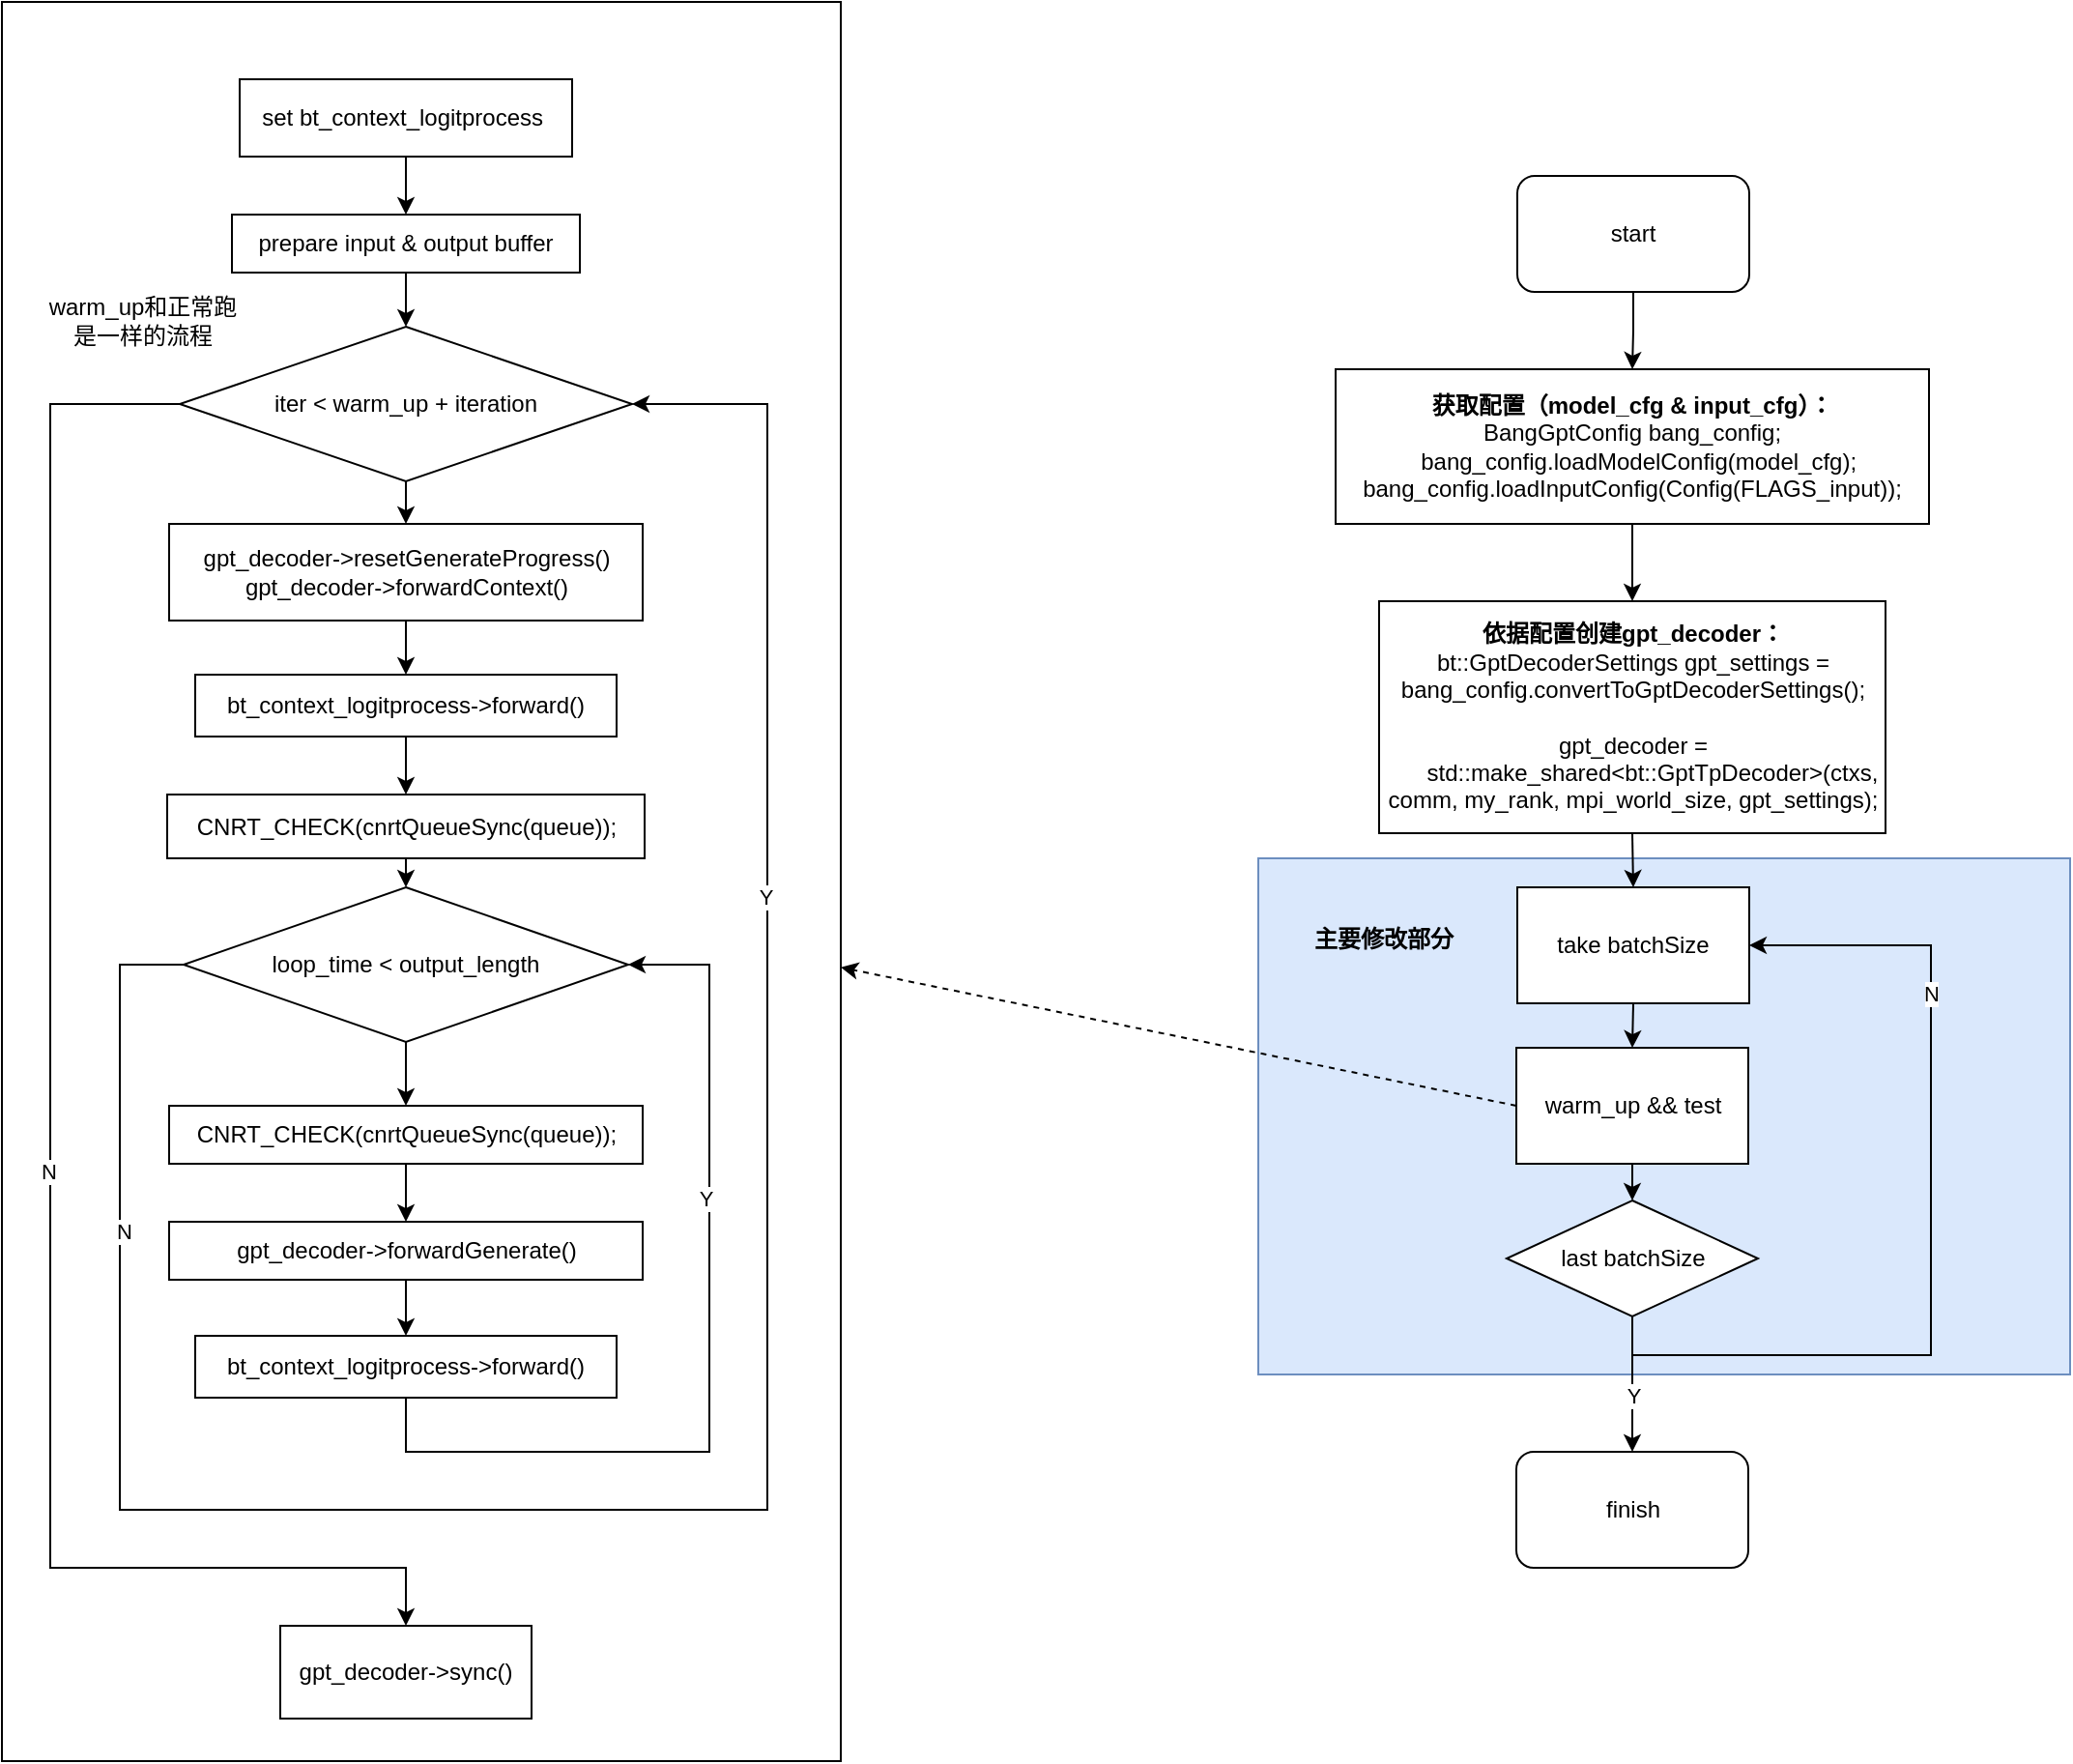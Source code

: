 <mxfile version="22.1.18" type="github">
  <diagram name="Page-1" id="ngBLYeSocTq8M1xLsUNh">
    <mxGraphModel dx="2204" dy="-4729" grid="1" gridSize="10" guides="1" tooltips="1" connect="1" arrows="1" fold="1" page="1" pageScale="1" pageWidth="850" pageHeight="1100" math="0" shadow="0">
      <root>
        <mxCell id="0" />
        <mxCell id="1" parent="0" />
        <mxCell id="sZN7Xor8rHKxraQ_Swqm-137" value="" style="rounded=0;whiteSpace=wrap;html=1;fillColor=#dae8fc;strokeColor=#6c8ebf;" vertex="1" parent="1">
          <mxGeometry x="450" y="6093" width="420" height="267" as="geometry" />
        </mxCell>
        <mxCell id="sZN7Xor8rHKxraQ_Swqm-91" value="" style="rounded=0;whiteSpace=wrap;html=1;" vertex="1" parent="1">
          <mxGeometry x="-200" y="5650" width="434" height="910" as="geometry" />
        </mxCell>
        <mxCell id="sZN7Xor8rHKxraQ_Swqm-92" style="edgeStyle=orthogonalEdgeStyle;rounded=0;orthogonalLoop=1;jettySize=auto;html=1;exitX=0.5;exitY=1;exitDx=0;exitDy=0;entryX=0.5;entryY=0;entryDx=0;entryDy=0;" edge="1" parent="1" source="sZN7Xor8rHKxraQ_Swqm-95" target="sZN7Xor8rHKxraQ_Swqm-97">
          <mxGeometry relative="1" as="geometry">
            <mxPoint x="9" y="5938" as="targetPoint" />
          </mxGeometry>
        </mxCell>
        <mxCell id="sZN7Xor8rHKxraQ_Swqm-93" style="edgeStyle=orthogonalEdgeStyle;rounded=0;orthogonalLoop=1;jettySize=auto;html=1;exitX=0;exitY=0.5;exitDx=0;exitDy=0;entryX=0.5;entryY=0;entryDx=0;entryDy=0;" edge="1" parent="1" source="sZN7Xor8rHKxraQ_Swqm-95" target="sZN7Xor8rHKxraQ_Swqm-100">
          <mxGeometry relative="1" as="geometry">
            <Array as="points">
              <mxPoint x="-175" y="5858" />
              <mxPoint x="-175" y="6460" />
              <mxPoint x="9" y="6460" />
            </Array>
          </mxGeometry>
        </mxCell>
        <mxCell id="sZN7Xor8rHKxraQ_Swqm-94" value="N" style="edgeLabel;html=1;align=center;verticalAlign=middle;resizable=0;points=[];" vertex="1" connectable="0" parent="sZN7Xor8rHKxraQ_Swqm-93">
          <mxGeometry x="0.051" y="-1" relative="1" as="geometry">
            <mxPoint as="offset" />
          </mxGeometry>
        </mxCell>
        <mxCell id="sZN7Xor8rHKxraQ_Swqm-95" value="iter &amp;lt; warm_up + iteration" style="rhombus;whiteSpace=wrap;html=1;" vertex="1" parent="1">
          <mxGeometry x="-108" y="5818" width="234" height="80" as="geometry" />
        </mxCell>
        <mxCell id="sZN7Xor8rHKxraQ_Swqm-96" style="edgeStyle=orthogonalEdgeStyle;rounded=0;orthogonalLoop=1;jettySize=auto;html=1;exitX=0.5;exitY=1;exitDx=0;exitDy=0;entryX=0.5;entryY=0;entryDx=0;entryDy=0;" edge="1" parent="1" source="sZN7Xor8rHKxraQ_Swqm-97" target="sZN7Xor8rHKxraQ_Swqm-129">
          <mxGeometry relative="1" as="geometry" />
        </mxCell>
        <mxCell id="sZN7Xor8rHKxraQ_Swqm-97" value="gpt_decoder-&amp;gt;resetGenerateProgress()&lt;br&gt;gpt_decoder-&amp;gt;forwardContext()" style="rounded=0;whiteSpace=wrap;html=1;" vertex="1" parent="1">
          <mxGeometry x="-113.5" y="5920" width="245" height="50" as="geometry" />
        </mxCell>
        <mxCell id="sZN7Xor8rHKxraQ_Swqm-98" style="edgeStyle=orthogonalEdgeStyle;rounded=0;orthogonalLoop=1;jettySize=auto;html=1;exitX=0.5;exitY=1;exitDx=0;exitDy=0;entryX=0.5;entryY=0;entryDx=0;entryDy=0;" edge="1" parent="1" source="sZN7Xor8rHKxraQ_Swqm-99" target="sZN7Xor8rHKxraQ_Swqm-108">
          <mxGeometry relative="1" as="geometry" />
        </mxCell>
        <mxCell id="sZN7Xor8rHKxraQ_Swqm-99" value="CNRT_CHECK(cnrtQueueSync(queue));" style="rounded=0;whiteSpace=wrap;html=1;" vertex="1" parent="1">
          <mxGeometry x="-114.5" y="6060" width="247" height="33" as="geometry" />
        </mxCell>
        <mxCell id="sZN7Xor8rHKxraQ_Swqm-100" value="gpt_decoder-&amp;gt;sync()" style="rounded=0;whiteSpace=wrap;html=1;" vertex="1" parent="1">
          <mxGeometry x="-56" y="6490" width="130" height="48" as="geometry" />
        </mxCell>
        <mxCell id="sZN7Xor8rHKxraQ_Swqm-101" style="edgeStyle=orthogonalEdgeStyle;rounded=0;orthogonalLoop=1;jettySize=auto;html=1;exitX=0.5;exitY=1;exitDx=0;exitDy=0;entryX=1;entryY=0.5;entryDx=0;entryDy=0;" edge="1" parent="1" source="sZN7Xor8rHKxraQ_Swqm-103" target="sZN7Xor8rHKxraQ_Swqm-108">
          <mxGeometry relative="1" as="geometry">
            <Array as="points">
              <mxPoint x="9" y="6400" />
              <mxPoint x="166" y="6400" />
              <mxPoint x="166" y="6148" />
            </Array>
          </mxGeometry>
        </mxCell>
        <mxCell id="sZN7Xor8rHKxraQ_Swqm-102" value="Y" style="edgeLabel;html=1;align=center;verticalAlign=middle;resizable=0;points=[];" vertex="1" connectable="0" parent="sZN7Xor8rHKxraQ_Swqm-101">
          <mxGeometry x="0.319" y="2" relative="1" as="geometry">
            <mxPoint as="offset" />
          </mxGeometry>
        </mxCell>
        <mxCell id="sZN7Xor8rHKxraQ_Swqm-103" value="bt_context_logitprocess-&amp;gt;forward()" style="rounded=0;whiteSpace=wrap;html=1;" vertex="1" parent="1">
          <mxGeometry x="-100" y="6340" width="218" height="32" as="geometry" />
        </mxCell>
        <mxCell id="sZN7Xor8rHKxraQ_Swqm-104" style="edgeStyle=orthogonalEdgeStyle;rounded=0;orthogonalLoop=1;jettySize=auto;html=1;exitX=0.5;exitY=1;exitDx=0;exitDy=0;entryX=0.5;entryY=0;entryDx=0;entryDy=0;" edge="1" parent="1" source="sZN7Xor8rHKxraQ_Swqm-108" target="sZN7Xor8rHKxraQ_Swqm-127">
          <mxGeometry relative="1" as="geometry" />
        </mxCell>
        <mxCell id="sZN7Xor8rHKxraQ_Swqm-105" style="edgeStyle=orthogonalEdgeStyle;rounded=0;orthogonalLoop=1;jettySize=auto;html=1;exitX=0;exitY=0.5;exitDx=0;exitDy=0;entryX=1;entryY=0.5;entryDx=0;entryDy=0;" edge="1" parent="1" source="sZN7Xor8rHKxraQ_Swqm-108" target="sZN7Xor8rHKxraQ_Swqm-95">
          <mxGeometry relative="1" as="geometry">
            <Array as="points">
              <mxPoint x="-139" y="6148" />
              <mxPoint x="-139" y="6430" />
              <mxPoint x="196" y="6430" />
              <mxPoint x="196" y="5858" />
            </Array>
          </mxGeometry>
        </mxCell>
        <mxCell id="sZN7Xor8rHKxraQ_Swqm-106" value="Y" style="edgeLabel;html=1;align=center;verticalAlign=middle;resizable=0;points=[];" vertex="1" connectable="0" parent="sZN7Xor8rHKxraQ_Swqm-105">
          <mxGeometry x="0.498" y="1" relative="1" as="geometry">
            <mxPoint as="offset" />
          </mxGeometry>
        </mxCell>
        <mxCell id="sZN7Xor8rHKxraQ_Swqm-107" value="N" style="edgeLabel;html=1;align=center;verticalAlign=middle;resizable=0;points=[];" vertex="1" connectable="0" parent="sZN7Xor8rHKxraQ_Swqm-105">
          <mxGeometry x="-0.736" y="2" relative="1" as="geometry">
            <mxPoint as="offset" />
          </mxGeometry>
        </mxCell>
        <mxCell id="sZN7Xor8rHKxraQ_Swqm-108" value="loop_time &amp;lt; output_length" style="rhombus;whiteSpace=wrap;html=1;" vertex="1" parent="1">
          <mxGeometry x="-106" y="6108" width="230" height="80" as="geometry" />
        </mxCell>
        <mxCell id="sZN7Xor8rHKxraQ_Swqm-109" style="edgeStyle=orthogonalEdgeStyle;rounded=0;orthogonalLoop=1;jettySize=auto;html=1;exitX=0.5;exitY=1;exitDx=0;exitDy=0;entryX=0.5;entryY=0;entryDx=0;entryDy=0;" edge="1" parent="1" source="sZN7Xor8rHKxraQ_Swqm-110" target="sZN7Xor8rHKxraQ_Swqm-103">
          <mxGeometry relative="1" as="geometry" />
        </mxCell>
        <mxCell id="sZN7Xor8rHKxraQ_Swqm-110" value="gpt_decoder-&amp;gt;forwardGenerate()" style="rounded=0;whiteSpace=wrap;html=1;" vertex="1" parent="1">
          <mxGeometry x="-113.5" y="6281" width="245" height="30" as="geometry" />
        </mxCell>
        <mxCell id="sZN7Xor8rHKxraQ_Swqm-111" style="edgeStyle=orthogonalEdgeStyle;rounded=0;orthogonalLoop=1;jettySize=auto;html=1;exitX=0.5;exitY=1;exitDx=0;exitDy=0;entryX=0.5;entryY=0;entryDx=0;entryDy=0;" edge="1" parent="1" source="sZN7Xor8rHKxraQ_Swqm-112" target="sZN7Xor8rHKxraQ_Swqm-133">
          <mxGeometry relative="1" as="geometry">
            <mxPoint x="643.5" y="6118" as="targetPoint" />
          </mxGeometry>
        </mxCell>
        <mxCell id="sZN7Xor8rHKxraQ_Swqm-112" value="&lt;div&gt;&lt;b&gt;依据配置创建gpt_decoder：&lt;/b&gt;&lt;/div&gt;&lt;div&gt;bt::GptDecoderSettings gpt_settings = bang_config.convertToGptDecoderSettings();&lt;br&gt;&lt;/div&gt;&lt;div&gt;&lt;br&gt;&lt;/div&gt;&lt;div&gt;gpt_decoder =&lt;/div&gt;&lt;div&gt;&amp;nbsp; &amp;nbsp; &amp;nbsp; std::make_shared&amp;lt;bt::GptTpDecoder&amp;gt;(ctxs, comm, my_rank, mpi_world_size, gpt_settings);&lt;/div&gt;" style="rounded=0;whiteSpace=wrap;html=1;" vertex="1" parent="1">
          <mxGeometry x="512.5" y="5960" width="262" height="120" as="geometry" />
        </mxCell>
        <mxCell id="sZN7Xor8rHKxraQ_Swqm-113" style="edgeStyle=orthogonalEdgeStyle;rounded=0;orthogonalLoop=1;jettySize=auto;html=1;exitX=0.5;exitY=1;exitDx=0;exitDy=0;entryX=0.5;entryY=0;entryDx=0;entryDy=0;" edge="1" parent="1" source="sZN7Xor8rHKxraQ_Swqm-133" target="sZN7Xor8rHKxraQ_Swqm-118">
          <mxGeometry relative="1" as="geometry">
            <mxPoint x="643.5" y="6198" as="sourcePoint" />
          </mxGeometry>
        </mxCell>
        <mxCell id="sZN7Xor8rHKxraQ_Swqm-114" style="rounded=0;orthogonalLoop=1;jettySize=auto;html=1;exitX=0;exitY=0.5;exitDx=0;exitDy=0;dashed=1;" edge="1" parent="1" source="sZN7Xor8rHKxraQ_Swqm-118" target="sZN7Xor8rHKxraQ_Swqm-91">
          <mxGeometry relative="1" as="geometry" />
        </mxCell>
        <mxCell id="sZN7Xor8rHKxraQ_Swqm-115" style="edgeStyle=orthogonalEdgeStyle;rounded=0;orthogonalLoop=1;jettySize=auto;html=1;exitX=0.5;exitY=1;exitDx=0;exitDy=0;entryX=1;entryY=0.5;entryDx=0;entryDy=0;" edge="1" parent="1" source="sZN7Xor8rHKxraQ_Swqm-136" target="sZN7Xor8rHKxraQ_Swqm-133">
          <mxGeometry relative="1" as="geometry">
            <mxPoint x="643.5" y="6340" as="sourcePoint" />
            <mxPoint x="778" y="6158" as="targetPoint" />
            <Array as="points">
              <mxPoint x="644" y="6350" />
              <mxPoint x="798" y="6350" />
              <mxPoint x="798" y="6138" />
            </Array>
          </mxGeometry>
        </mxCell>
        <mxCell id="sZN7Xor8rHKxraQ_Swqm-116" value="N" style="edgeLabel;html=1;align=center;verticalAlign=middle;resizable=0;points=[];" vertex="1" connectable="0" parent="sZN7Xor8rHKxraQ_Swqm-115">
          <mxGeometry x="0.504" relative="1" as="geometry">
            <mxPoint as="offset" />
          </mxGeometry>
        </mxCell>
        <mxCell id="sZN7Xor8rHKxraQ_Swqm-117" style="edgeStyle=orthogonalEdgeStyle;rounded=0;orthogonalLoop=1;jettySize=auto;html=1;exitX=0.5;exitY=1;exitDx=0;exitDy=0;entryX=0.5;entryY=0;entryDx=0;entryDy=0;" edge="1" parent="1" source="sZN7Xor8rHKxraQ_Swqm-118" target="sZN7Xor8rHKxraQ_Swqm-136">
          <mxGeometry relative="1" as="geometry">
            <mxPoint x="643.5" y="6280" as="targetPoint" />
          </mxGeometry>
        </mxCell>
        <mxCell id="sZN7Xor8rHKxraQ_Swqm-118" value="warm_up &amp;amp;&amp;amp; test" style="rounded=0;whiteSpace=wrap;html=1;" vertex="1" parent="1">
          <mxGeometry x="583.5" y="6191" width="120" height="60" as="geometry" />
        </mxCell>
        <mxCell id="sZN7Xor8rHKxraQ_Swqm-119" style="edgeStyle=orthogonalEdgeStyle;rounded=0;orthogonalLoop=1;jettySize=auto;html=1;exitX=0.5;exitY=1;exitDx=0;exitDy=0;entryX=0.5;entryY=0;entryDx=0;entryDy=0;" edge="1" parent="1" source="sZN7Xor8rHKxraQ_Swqm-120" target="sZN7Xor8rHKxraQ_Swqm-123">
          <mxGeometry relative="1" as="geometry" />
        </mxCell>
        <mxCell id="sZN7Xor8rHKxraQ_Swqm-120" value="start" style="rounded=1;whiteSpace=wrap;html=1;" vertex="1" parent="1">
          <mxGeometry x="584" y="5740" width="120" height="60" as="geometry" />
        </mxCell>
        <mxCell id="sZN7Xor8rHKxraQ_Swqm-121" value="finish" style="rounded=1;whiteSpace=wrap;html=1;" vertex="1" parent="1">
          <mxGeometry x="583.5" y="6400" width="120" height="60" as="geometry" />
        </mxCell>
        <mxCell id="sZN7Xor8rHKxraQ_Swqm-122" style="edgeStyle=orthogonalEdgeStyle;rounded=0;orthogonalLoop=1;jettySize=auto;html=1;exitX=0.5;exitY=1;exitDx=0;exitDy=0;entryX=0.5;entryY=0;entryDx=0;entryDy=0;" edge="1" parent="1" source="sZN7Xor8rHKxraQ_Swqm-123" target="sZN7Xor8rHKxraQ_Swqm-112">
          <mxGeometry relative="1" as="geometry" />
        </mxCell>
        <mxCell id="sZN7Xor8rHKxraQ_Swqm-123" value="&lt;div style=&quot;border-color: var(--border-color);&quot;&gt;&lt;b style=&quot;border-color: var(--border-color);&quot;&gt;&amp;nbsp;获取配置（model_cfg &amp;amp; input_cfg）：&amp;nbsp;&lt;/b&gt;&lt;/div&gt;&lt;div&gt;BangGptConfig bang_config;&lt;br&gt;&lt;/div&gt;&lt;div&gt;&amp;nbsp; bang_config.loadModelConfig(model_cfg);&lt;/div&gt;&lt;div&gt;bang_config.loadInputConfig(Config(FLAGS_input));&lt;br&gt;&lt;/div&gt;" style="rounded=0;whiteSpace=wrap;html=1;" vertex="1" parent="1">
          <mxGeometry x="490" y="5840" width="307" height="80" as="geometry" />
        </mxCell>
        <mxCell id="sZN7Xor8rHKxraQ_Swqm-124" style="edgeStyle=orthogonalEdgeStyle;rounded=0;orthogonalLoop=1;jettySize=auto;html=1;exitX=0.5;exitY=1;exitDx=0;exitDy=0;entryX=0.5;entryY=0;entryDx=0;entryDy=0;" edge="1" parent="1" source="sZN7Xor8rHKxraQ_Swqm-125" target="sZN7Xor8rHKxraQ_Swqm-95">
          <mxGeometry relative="1" as="geometry" />
        </mxCell>
        <mxCell id="sZN7Xor8rHKxraQ_Swqm-125" value="prepare input &amp;amp; output buffer" style="rounded=0;whiteSpace=wrap;html=1;" vertex="1" parent="1">
          <mxGeometry x="-81" y="5760" width="180" height="30" as="geometry" />
        </mxCell>
        <mxCell id="sZN7Xor8rHKxraQ_Swqm-126" style="edgeStyle=orthogonalEdgeStyle;rounded=0;orthogonalLoop=1;jettySize=auto;html=1;exitX=0.5;exitY=1;exitDx=0;exitDy=0;entryX=0.5;entryY=0;entryDx=0;entryDy=0;" edge="1" parent="1" source="sZN7Xor8rHKxraQ_Swqm-127" target="sZN7Xor8rHKxraQ_Swqm-110">
          <mxGeometry relative="1" as="geometry" />
        </mxCell>
        <mxCell id="sZN7Xor8rHKxraQ_Swqm-127" value="CNRT_CHECK(cnrtQueueSync(queue));" style="rounded=0;whiteSpace=wrap;html=1;" vertex="1" parent="1">
          <mxGeometry x="-113.5" y="6221" width="245" height="30" as="geometry" />
        </mxCell>
        <mxCell id="sZN7Xor8rHKxraQ_Swqm-128" style="edgeStyle=orthogonalEdgeStyle;rounded=0;orthogonalLoop=1;jettySize=auto;html=1;exitX=0.5;exitY=1;exitDx=0;exitDy=0;entryX=0.5;entryY=0;entryDx=0;entryDy=0;" edge="1" parent="1" source="sZN7Xor8rHKxraQ_Swqm-129" target="sZN7Xor8rHKxraQ_Swqm-99">
          <mxGeometry relative="1" as="geometry" />
        </mxCell>
        <mxCell id="sZN7Xor8rHKxraQ_Swqm-129" value="bt_context_logitprocess-&amp;gt;forward()" style="rounded=0;whiteSpace=wrap;html=1;" vertex="1" parent="1">
          <mxGeometry x="-100" y="5998" width="218" height="32" as="geometry" />
        </mxCell>
        <mxCell id="sZN7Xor8rHKxraQ_Swqm-130" style="edgeStyle=orthogonalEdgeStyle;rounded=0;orthogonalLoop=1;jettySize=auto;html=1;exitX=0.5;exitY=1;exitDx=0;exitDy=0;entryX=0.5;entryY=0;entryDx=0;entryDy=0;" edge="1" parent="1" source="sZN7Xor8rHKxraQ_Swqm-131" target="sZN7Xor8rHKxraQ_Swqm-125">
          <mxGeometry relative="1" as="geometry" />
        </mxCell>
        <mxCell id="sZN7Xor8rHKxraQ_Swqm-131" value="set bt_context_logitprocess&amp;nbsp;" style="rounded=0;whiteSpace=wrap;html=1;" vertex="1" parent="1">
          <mxGeometry x="-77" y="5690" width="172" height="40" as="geometry" />
        </mxCell>
        <mxCell id="sZN7Xor8rHKxraQ_Swqm-132" value="warm_up和正常跑是一样的流程" style="text;html=1;strokeColor=none;fillColor=none;align=center;verticalAlign=middle;whiteSpace=wrap;rounded=0;" vertex="1" parent="1">
          <mxGeometry x="-177" y="5800" width="100" height="30" as="geometry" />
        </mxCell>
        <mxCell id="sZN7Xor8rHKxraQ_Swqm-133" value="take batchSize" style="rounded=0;whiteSpace=wrap;html=1;" vertex="1" parent="1">
          <mxGeometry x="584" y="6108" width="120" height="60" as="geometry" />
        </mxCell>
        <mxCell id="sZN7Xor8rHKxraQ_Swqm-134" style="edgeStyle=orthogonalEdgeStyle;rounded=0;orthogonalLoop=1;jettySize=auto;html=1;exitX=0.5;exitY=1;exitDx=0;exitDy=0;entryX=0.5;entryY=0;entryDx=0;entryDy=0;" edge="1" parent="1" source="sZN7Xor8rHKxraQ_Swqm-136" target="sZN7Xor8rHKxraQ_Swqm-121">
          <mxGeometry relative="1" as="geometry" />
        </mxCell>
        <mxCell id="sZN7Xor8rHKxraQ_Swqm-135" value="Y" style="edgeLabel;html=1;align=center;verticalAlign=middle;resizable=0;points=[];" vertex="1" connectable="0" parent="sZN7Xor8rHKxraQ_Swqm-134">
          <mxGeometry x="0.175" relative="1" as="geometry">
            <mxPoint as="offset" />
          </mxGeometry>
        </mxCell>
        <mxCell id="sZN7Xor8rHKxraQ_Swqm-136" value="last batchSize" style="rhombus;whiteSpace=wrap;html=1;" vertex="1" parent="1">
          <mxGeometry x="578.5" y="6270" width="130" height="60" as="geometry" />
        </mxCell>
        <mxCell id="sZN7Xor8rHKxraQ_Swqm-139" value="主要修改部分" style="text;html=1;strokeColor=none;fillColor=none;align=center;verticalAlign=middle;whiteSpace=wrap;rounded=0;fontStyle=1" vertex="1" parent="1">
          <mxGeometry x="470" y="6120" width="90" height="30" as="geometry" />
        </mxCell>
      </root>
    </mxGraphModel>
  </diagram>
</mxfile>

